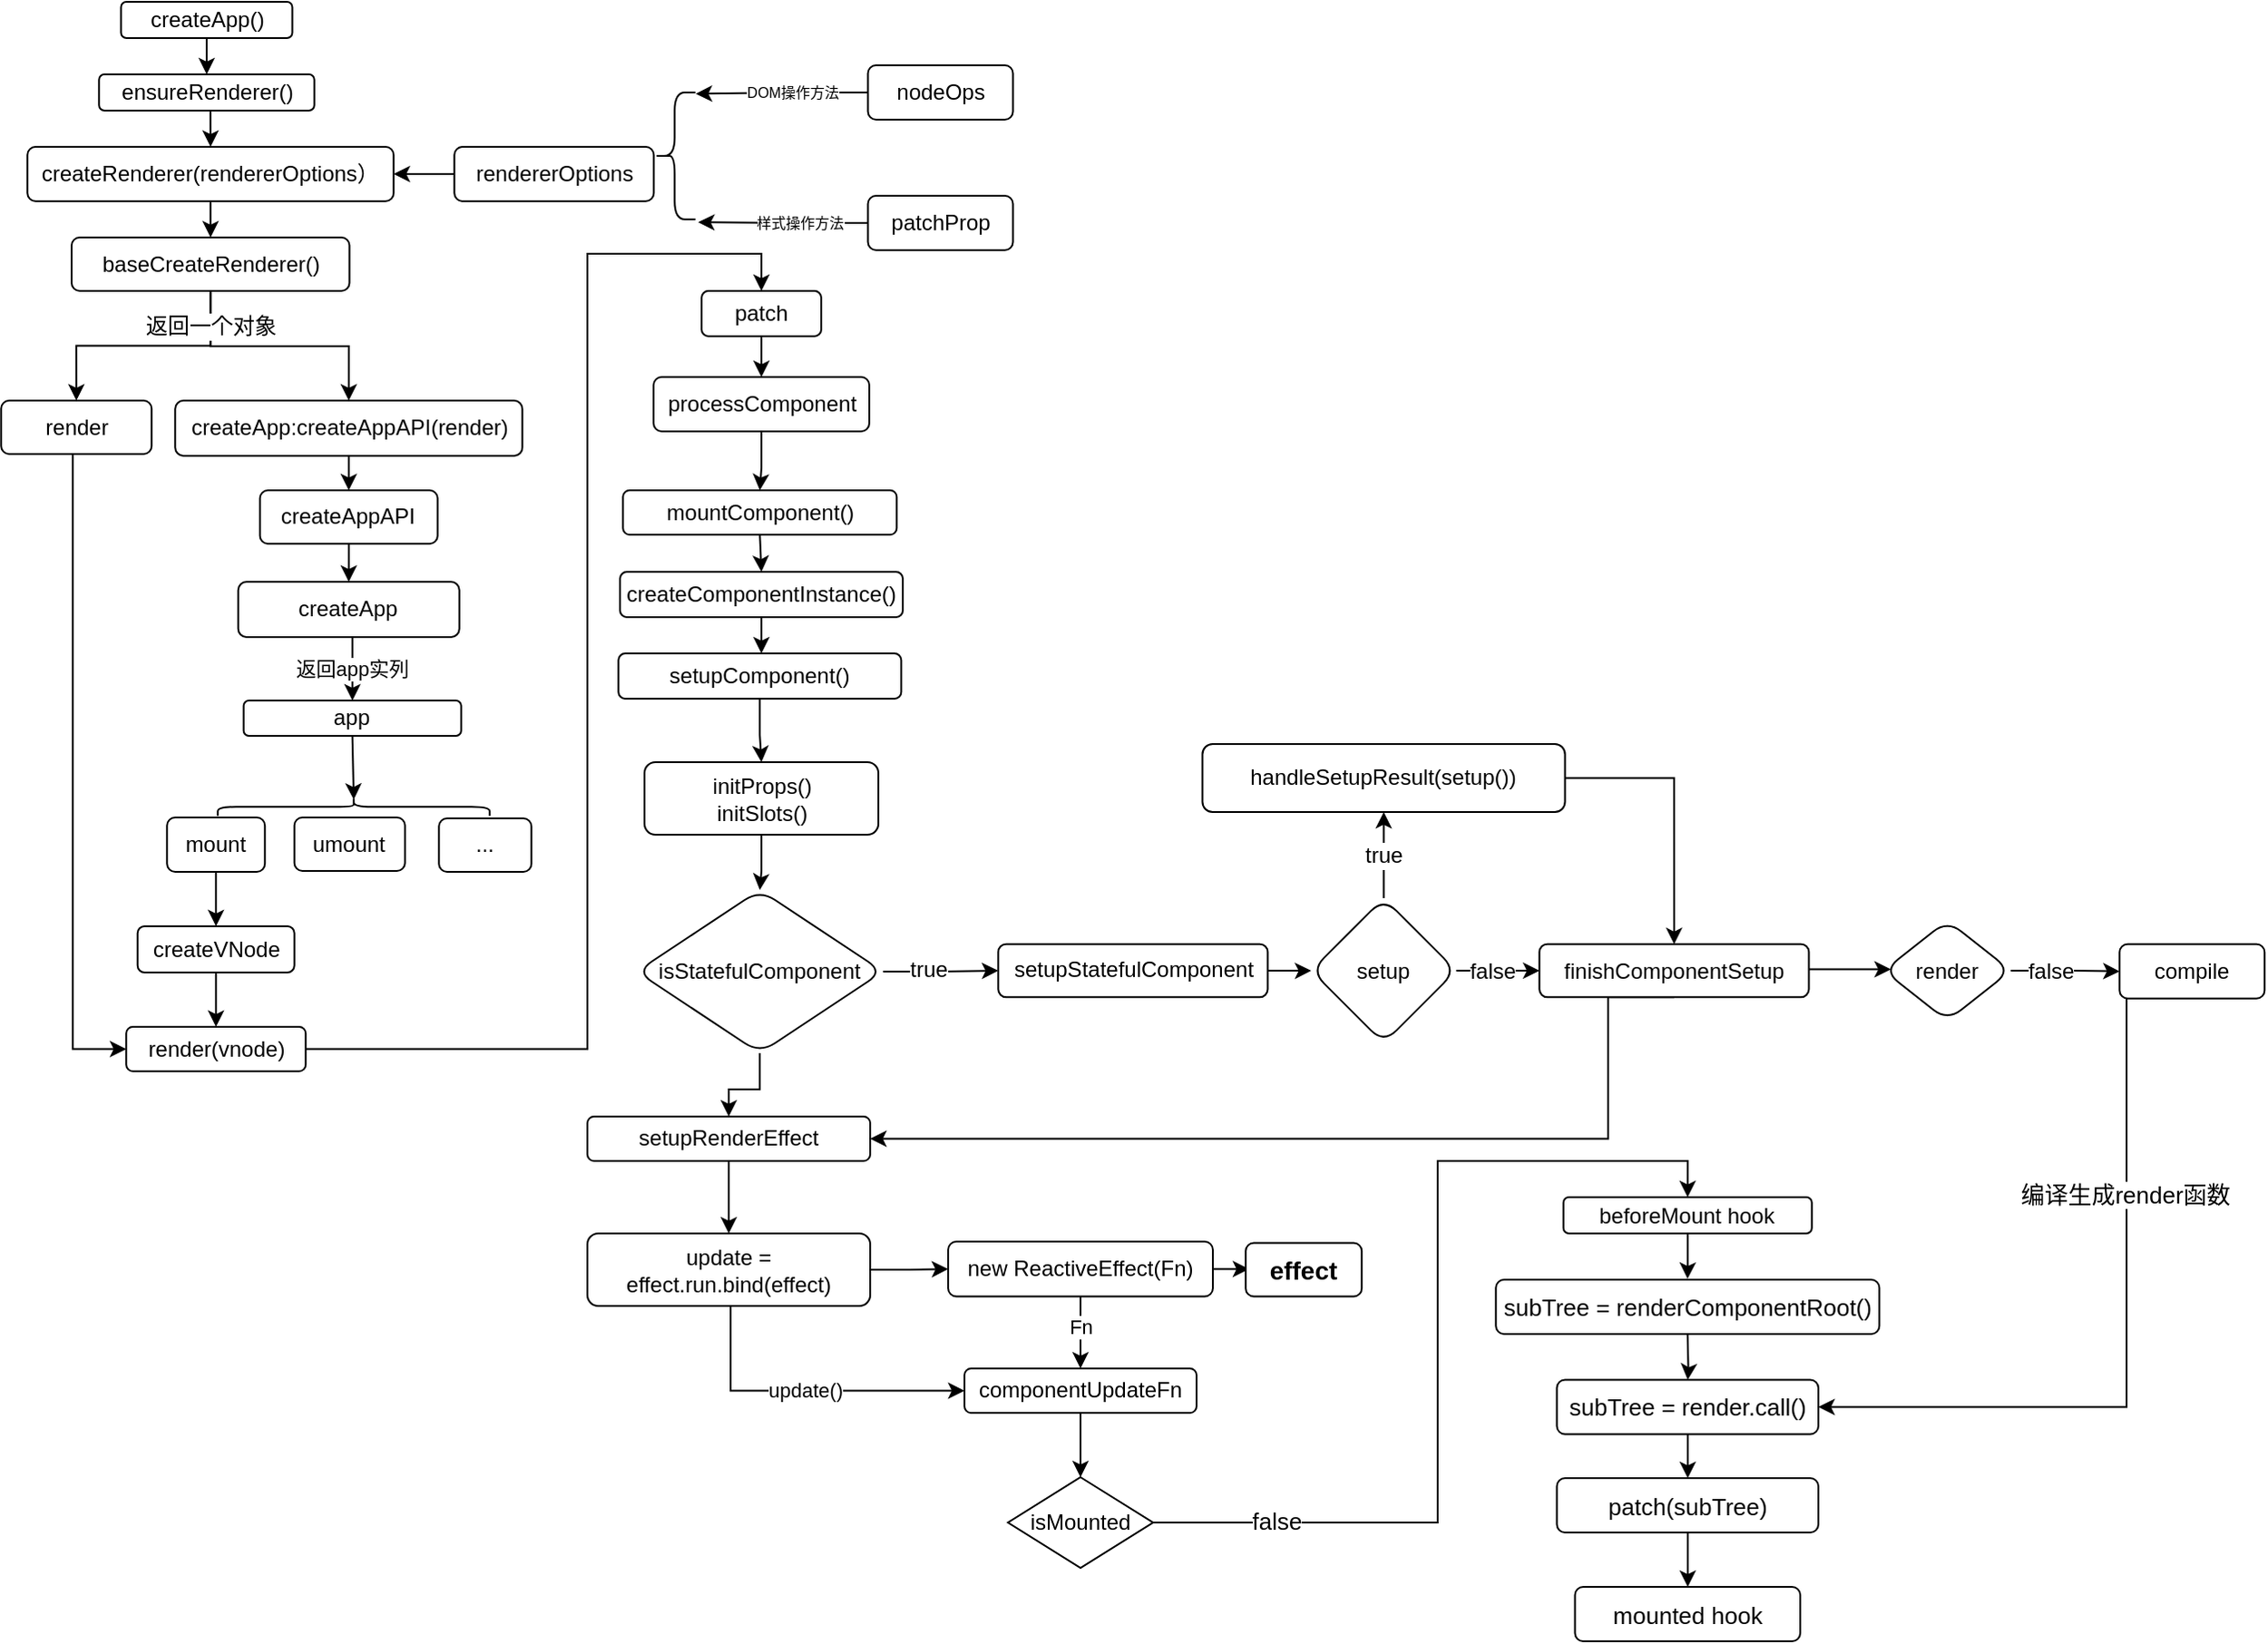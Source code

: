 <mxfile version="20.7.4" type="device" pages="6"><diagram id="ftk_C_JmBCOl0UyG8kWT" name="初始化"><mxGraphModel dx="978" dy="571" grid="1" gridSize="10" guides="1" tooltips="1" connect="1" arrows="1" fold="1" page="1" pageScale="1" pageWidth="827" pageHeight="1169" math="0" shadow="0"><root><mxCell id="0"/><mxCell id="1" parent="0"/><mxCell id="5" style="edgeStyle=orthogonalEdgeStyle;rounded=0;orthogonalLoop=1;jettySize=auto;html=1;exitX=0.5;exitY=1;exitDx=0;exitDy=0;entryX=0.5;entryY=0;entryDx=0;entryDy=0;" parent="1" source="3" target="4" edge="1"><mxGeometry relative="1" as="geometry"/></mxCell><mxCell id="3" value="&lt;span style=&quot;white-space: normal&quot;&gt;createApp()&lt;/span&gt;" style="rounded=1;whiteSpace=wrap;html=1;" parent="1" vertex="1"><mxGeometry x="102.75" width="94.5" height="20" as="geometry"/></mxCell><mxCell id="1IU5ooPhNynPvKbHU-Sp-88" style="edgeStyle=orthogonalEdgeStyle;rounded=0;orthogonalLoop=1;jettySize=auto;html=1;exitX=0.5;exitY=1;exitDx=0;exitDy=0;entryX=0.5;entryY=0;entryDx=0;entryDy=0;fontFamily=Helvetica;fontSize=12;fontColor=default;" parent="1" source="4" target="1IU5ooPhNynPvKbHU-Sp-84" edge="1"><mxGeometry relative="1" as="geometry"/></mxCell><mxCell id="4" value="ensureRenderer()" style="rounded=1;whiteSpace=wrap;html=1;" parent="1" vertex="1"><mxGeometry x="90.63" y="40" width="118.75" height="20" as="geometry"/></mxCell><mxCell id="23" style="edgeStyle=orthogonalEdgeStyle;rounded=0;orthogonalLoop=1;jettySize=auto;html=1;entryX=0.5;entryY=1;entryDx=0;entryDy=0;" parent="1" source="6" target="22" edge="1"><mxGeometry relative="1" as="geometry"/></mxCell><mxCell id="25" style="edgeStyle=orthogonalEdgeStyle;rounded=0;orthogonalLoop=1;jettySize=auto;html=1;exitX=0.5;exitY=1;exitDx=0;exitDy=0;entryX=0.5;entryY=1;entryDx=0;entryDy=0;" parent="1" source="6" target="24" edge="1"><mxGeometry relative="1" as="geometry"><Array as="points"><mxPoint x="152.63" y="190"/><mxPoint x="228.63" y="190"/></Array></mxGeometry></mxCell><mxCell id="26" value="返回一个对象" style="text;html=1;resizable=0;points=[];align=center;verticalAlign=middle;labelBackgroundColor=#ffffff;" parent="25" vertex="1" connectable="0"><mxGeometry x="-0.867" y="-1" relative="1" as="geometry"><mxPoint x="1" y="10" as="offset"/></mxGeometry></mxCell><mxCell id="6" value="baseCreateRenderer()" style="rounded=1;whiteSpace=wrap;html=1;" parent="1" vertex="1"><mxGeometry x="75.51" y="130" width="153.25" height="29.5" as="geometry"/></mxCell><mxCell id="58" style="edgeStyle=orthogonalEdgeStyle;rounded=0;orthogonalLoop=1;jettySize=auto;html=1;entryX=0;entryY=0.5;entryDx=0;entryDy=0;exitX=0.5;exitY=0;exitDx=0;exitDy=0;" parent="1" source="22" target="50" edge="1"><mxGeometry relative="1" as="geometry"><Array as="points"><mxPoint x="76.13" y="225"/><mxPoint x="76.13" y="578"/></Array></mxGeometry></mxCell><mxCell id="22" value="render" style="rounded=1;whiteSpace=wrap;html=1;direction=west;" parent="1" vertex="1"><mxGeometry x="36.63" y="220" width="83" height="29.5" as="geometry"/></mxCell><mxCell id="29" style="edgeStyle=orthogonalEdgeStyle;rounded=0;orthogonalLoop=1;jettySize=auto;html=1;exitX=0.5;exitY=0;exitDx=0;exitDy=0;entryX=0.5;entryY=0;entryDx=0;entryDy=0;" parent="1" source="24" target="28" edge="1"><mxGeometry relative="1" as="geometry"/></mxCell><mxCell id="24" value="createApp:createAppAPI(render)" style="rounded=1;whiteSpace=wrap;html=1;direction=west;" parent="1" vertex="1"><mxGeometry x="132.63" y="220" width="191.5" height="30.5" as="geometry"/></mxCell><mxCell id="33" style="edgeStyle=orthogonalEdgeStyle;rounded=0;orthogonalLoop=1;jettySize=auto;html=1;entryX=0.5;entryY=0;entryDx=0;entryDy=0;" parent="1" source="28" target="31" edge="1"><mxGeometry relative="1" as="geometry"/></mxCell><mxCell id="28" value="&lt;span style=&quot;white-space: normal&quot;&gt;createAppAPI&lt;/span&gt;" style="rounded=1;whiteSpace=wrap;html=1;" parent="1" vertex="1"><mxGeometry x="179.38" y="269.5" width="98" height="29.5" as="geometry"/></mxCell><mxCell id="35" value="返回app实列" style="edgeStyle=orthogonalEdgeStyle;rounded=0;orthogonalLoop=1;jettySize=auto;html=1;entryX=0.5;entryY=1;entryDx=0;entryDy=0;" parent="1" source="31" target="34" edge="1"><mxGeometry relative="1" as="geometry"><Array as="points"><mxPoint x="230.38" y="345.5"/><mxPoint x="230.38" y="345.5"/></Array></mxGeometry></mxCell><mxCell id="31" value="createApp" style="rounded=1;whiteSpace=wrap;html=1;" parent="1" vertex="1"><mxGeometry x="167.38" y="320" width="122" height="30.5" as="geometry"/></mxCell><mxCell id="1IU5ooPhNynPvKbHU-Sp-82" style="edgeStyle=orthogonalEdgeStyle;rounded=0;orthogonalLoop=1;jettySize=auto;html=1;exitX=0.5;exitY=0;exitDx=0;exitDy=0;entryX=0.1;entryY=0.5;entryDx=0;entryDy=0;entryPerimeter=0;fontFamily=Helvetica;fontSize=12;fontColor=default;" parent="1" source="34" target="1IU5ooPhNynPvKbHU-Sp-81" edge="1"><mxGeometry relative="1" as="geometry"/></mxCell><mxCell id="34" value="app" style="rounded=1;whiteSpace=wrap;html=1;direction=west;" parent="1" vertex="1"><mxGeometry x="170.38" y="385.5" width="120" height="19.5" as="geometry"/></mxCell><mxCell id="P-3aErUknsyGtkwNZyLZ-121" style="edgeStyle=orthogonalEdgeStyle;rounded=0;orthogonalLoop=1;jettySize=auto;html=1;exitX=0.5;exitY=1;exitDx=0;exitDy=0;entryX=0.5;entryY=0;entryDx=0;entryDy=0;fontFamily=Helvetica;fontSize=12;fontColor=default;" parent="1" source="36" target="51" edge="1"><mxGeometry relative="1" as="geometry"/></mxCell><mxCell id="36" value="mount" style="rounded=1;whiteSpace=wrap;html=1;" parent="1" vertex="1"><mxGeometry x="128.13" y="450" width="54" height="30" as="geometry"/></mxCell><mxCell id="38" value="umount" style="rounded=1;whiteSpace=wrap;html=1;" parent="1" vertex="1"><mxGeometry x="198.38" y="450" width="61" height="29.5" as="geometry"/></mxCell><mxCell id="47" value="..." style="rounded=1;whiteSpace=wrap;html=1;" parent="1" vertex="1"><mxGeometry x="278.13" y="450.5" width="51" height="29.5" as="geometry"/></mxCell><mxCell id="uqUVYWKEE6GuVSuLUXpV-79" style="edgeStyle=orthogonalEdgeStyle;rounded=0;orthogonalLoop=1;jettySize=auto;html=1;entryX=0.5;entryY=0;entryDx=0;entryDy=0;" edge="1" parent="1" source="50" target="61"><mxGeometry relative="1" as="geometry"><Array as="points"><mxPoint x="360" y="578"/><mxPoint x="360" y="139"/><mxPoint x="456" y="139"/></Array></mxGeometry></mxCell><mxCell id="50" value="render(vnode)" style="rounded=1;whiteSpace=wrap;html=1;" parent="1" vertex="1"><mxGeometry x="105.63" y="565.5" width="99" height="24.5" as="geometry"/></mxCell><mxCell id="7JnpldnPajgbHcFfG2gb-65" value="" style="edgeStyle=orthogonalEdgeStyle;rounded=0;orthogonalLoop=1;jettySize=auto;html=1;" parent="1" source="61" target="7JnpldnPajgbHcFfG2gb-64" edge="1"><mxGeometry relative="1" as="geometry"/></mxCell><mxCell id="61" value="patch" style="rounded=1;whiteSpace=wrap;html=1;" parent="1" vertex="1"><mxGeometry x="423" y="159.5" width="66" height="25" as="geometry"/></mxCell><mxCell id="1IU5ooPhNynPvKbHU-Sp-90" value="" style="edgeStyle=orthogonalEdgeStyle;rounded=0;orthogonalLoop=1;jettySize=auto;html=1;fontFamily=Helvetica;fontSize=12;fontColor=default;entryX=0.5;entryY=0;entryDx=0;entryDy=0;" parent="1" source="7JnpldnPajgbHcFfG2gb-64" target="7JnpldnPajgbHcFfG2gb-69" edge="1"><mxGeometry relative="1" as="geometry"><mxPoint x="456" y="257" as="targetPoint"/></mxGeometry></mxCell><mxCell id="7JnpldnPajgbHcFfG2gb-64" value="processComponent" style="rounded=1;whiteSpace=wrap;html=1;" parent="1" vertex="1"><mxGeometry x="396.5" y="207" width="119" height="30" as="geometry"/></mxCell><mxCell id="71" value="" style="edgeStyle=orthogonalEdgeStyle;rounded=0;orthogonalLoop=1;jettySize=auto;html=1;exitX=0.5;exitY=1;exitDx=0;exitDy=0;" parent="1" source="P-3aErUknsyGtkwNZyLZ-119" target="70" edge="1"><mxGeometry relative="1" as="geometry"/></mxCell><mxCell id="P-3aErUknsyGtkwNZyLZ-120" style="edgeStyle=orthogonalEdgeStyle;rounded=0;orthogonalLoop=1;jettySize=auto;html=1;exitX=0.5;exitY=1;exitDx=0;exitDy=0;entryX=0.5;entryY=0;entryDx=0;entryDy=0;fontFamily=Helvetica;fontSize=12;fontColor=default;" parent="1" source="7JnpldnPajgbHcFfG2gb-69" target="P-3aErUknsyGtkwNZyLZ-119" edge="1"><mxGeometry relative="1" as="geometry"/></mxCell><mxCell id="7JnpldnPajgbHcFfG2gb-69" value="mountComponent()" style="rounded=1;whiteSpace=wrap;html=1;" parent="1" vertex="1"><mxGeometry x="379.63" y="269.5" width="151" height="24.5" as="geometry"/></mxCell><mxCell id="P-3aErUknsyGtkwNZyLZ-87" value="" style="edgeStyle=orthogonalEdgeStyle;rounded=0;orthogonalLoop=1;jettySize=auto;html=1;fontFamily=Helvetica;fontSize=12;fontColor=default;" parent="1" source="70" target="P-3aErUknsyGtkwNZyLZ-86" edge="1"><mxGeometry relative="1" as="geometry"/></mxCell><mxCell id="70" value="setupComponent()" style="rounded=1;whiteSpace=wrap;html=1;" parent="1" vertex="1"><mxGeometry x="377.13" y="359.5" width="156" height="25" as="geometry"/></mxCell><mxCell id="66" value="" style="edgeStyle=orthogonalEdgeStyle;rounded=0;orthogonalLoop=1;jettySize=auto;html=1;entryX=0.5;entryY=0;entryDx=0;entryDy=0;" parent="1" source="7JnpldnPajgbHcFfG2gb-66" target="73" edge="1"><mxGeometry relative="1" as="geometry"><mxPoint x="438" y="679.5" as="targetPoint"/></mxGeometry></mxCell><mxCell id="7JnpldnPajgbHcFfG2gb-66" value="setupRenderEffect" style="rounded=1;whiteSpace=wrap;html=1;" parent="1" vertex="1"><mxGeometry x="360" y="615" width="156" height="24.5" as="geometry"/></mxCell><mxCell id="77" value="update()" style="edgeStyle=orthogonalEdgeStyle;rounded=0;orthogonalLoop=1;jettySize=auto;html=1;entryX=0;entryY=0.5;entryDx=0;entryDy=0;" parent="1" source="73" target="4Cl-f1UtTzVU6t0phE9n-95" edge="1"><mxGeometry relative="1" as="geometry"><mxPoint x="438" y="789.5" as="targetPoint"/><Array as="points"><mxPoint x="439" y="766"/></Array></mxGeometry></mxCell><mxCell id="79" value="" style="edgeStyle=orthogonalEdgeStyle;rounded=0;orthogonalLoop=1;jettySize=auto;html=1;" parent="1" source="73" target="78" edge="1"><mxGeometry relative="1" as="geometry"/></mxCell><mxCell id="73" value="update = effect.run.bind(effect)" style="rounded=1;whiteSpace=wrap;html=1;" parent="1" vertex="1"><mxGeometry x="360" y="679.5" width="156" height="40" as="geometry"/></mxCell><mxCell id="4Cl-f1UtTzVU6t0phE9n-96" value="" style="edgeStyle=orthogonalEdgeStyle;rounded=0;orthogonalLoop=1;jettySize=auto;html=1;" parent="1" source="78" target="4Cl-f1UtTzVU6t0phE9n-95" edge="1"><mxGeometry relative="1" as="geometry"/></mxCell><mxCell id="4Cl-f1UtTzVU6t0phE9n-97" value="Fn" style="edgeLabel;html=1;align=center;verticalAlign=middle;resizable=0;points=[];" parent="4Cl-f1UtTzVU6t0phE9n-96" vertex="1" connectable="0"><mxGeometry x="-0.205" relative="1" as="geometry"><mxPoint as="offset"/></mxGeometry></mxCell><mxCell id="AOZQTuXhRHXGj9OXMbxE-82" value="" style="edgeStyle=orthogonalEdgeStyle;rounded=0;orthogonalLoop=1;jettySize=auto;html=1;" parent="1" source="78" target="AOZQTuXhRHXGj9OXMbxE-81" edge="1"><mxGeometry relative="1" as="geometry"/></mxCell><mxCell id="78" value="new ReactiveEffect(Fn)" style="rounded=1;whiteSpace=wrap;html=1;" parent="1" vertex="1"><mxGeometry x="559" y="684" width="146" height="30.25" as="geometry"/></mxCell><mxCell id="57" style="edgeStyle=orthogonalEdgeStyle;rounded=0;orthogonalLoop=1;jettySize=auto;html=1;entryX=0.5;entryY=0;entryDx=0;entryDy=0;" parent="1" source="51" target="50" edge="1"><mxGeometry relative="1" as="geometry"/></mxCell><mxCell id="51" value="createVNode" style="rounded=1;whiteSpace=wrap;html=1;" parent="1" vertex="1"><mxGeometry x="111.88" y="510" width="86.5" height="25.5" as="geometry"/></mxCell><mxCell id="Q4oEw1KN7LSWouE3XBD7-82" value="" style="edgeStyle=orthogonalEdgeStyle;rounded=0;orthogonalLoop=1;jettySize=auto;html=1;fontFamily=Helvetica;entryX=0.5;entryY=0;entryDx=0;entryDy=0;" parent="1" source="4Cl-f1UtTzVU6t0phE9n-95" target="Q4oEw1KN7LSWouE3XBD7-85" edge="1"><mxGeometry relative="1" as="geometry"><mxPoint x="624.783" y="834" as="targetPoint"/></mxGeometry></mxCell><mxCell id="4Cl-f1UtTzVU6t0phE9n-95" value="componentUpdateFn" style="whiteSpace=wrap;html=1;rounded=1;" parent="1" vertex="1"><mxGeometry x="568" y="754" width="128" height="24.5" as="geometry"/></mxCell><mxCell id="AOZQTuXhRHXGj9OXMbxE-81" value="&lt;b&gt;&lt;font style=&quot;font-size: 14px&quot;&gt;effect&lt;/font&gt;&lt;/b&gt;" style="rounded=1;whiteSpace=wrap;html=1;" parent="1" vertex="1"><mxGeometry x="723.12" y="684.75" width="64" height="29.5" as="geometry"/></mxCell><mxCell id="P-3aErUknsyGtkwNZyLZ-89" style="edgeStyle=orthogonalEdgeStyle;rounded=0;orthogonalLoop=1;jettySize=auto;html=1;entryX=0.5;entryY=0;entryDx=0;entryDy=0;fontFamily=Helvetica;fontSize=12;fontColor=default;" parent="1" source="P-3aErUknsyGtkwNZyLZ-86" target="P-3aErUknsyGtkwNZyLZ-88" edge="1"><mxGeometry relative="1" as="geometry"/></mxCell><mxCell id="P-3aErUknsyGtkwNZyLZ-86" value="initProps()&lt;br&gt;initSlots()" style="rounded=1;whiteSpace=wrap;html=1;" parent="1" vertex="1"><mxGeometry x="391.5" y="419.5" width="129" height="40" as="geometry"/></mxCell><mxCell id="P-3aErUknsyGtkwNZyLZ-90" style="edgeStyle=orthogonalEdgeStyle;rounded=0;orthogonalLoop=1;jettySize=auto;html=1;entryX=0.5;entryY=0;entryDx=0;entryDy=0;fontFamily=Helvetica;fontSize=12;fontColor=default;" parent="1" source="P-3aErUknsyGtkwNZyLZ-88" target="7JnpldnPajgbHcFfG2gb-66" edge="1"><mxGeometry relative="1" as="geometry"/></mxCell><mxCell id="P-3aErUknsyGtkwNZyLZ-93" value="" style="edgeStyle=orthogonalEdgeStyle;rounded=0;orthogonalLoop=1;jettySize=auto;html=1;fontFamily=Helvetica;fontSize=12;fontColor=default;" parent="1" source="P-3aErUknsyGtkwNZyLZ-88" target="P-3aErUknsyGtkwNZyLZ-92" edge="1"><mxGeometry relative="1" as="geometry"/></mxCell><mxCell id="P-3aErUknsyGtkwNZyLZ-94" value="true" style="edgeLabel;html=1;align=center;verticalAlign=middle;resizable=0;points=[];fontSize=12;fontFamily=Helvetica;fontColor=default;" parent="P-3aErUknsyGtkwNZyLZ-93" vertex="1" connectable="0"><mxGeometry x="-0.229" y="1" relative="1" as="geometry"><mxPoint as="offset"/></mxGeometry></mxCell><mxCell id="P-3aErUknsyGtkwNZyLZ-88" value="isStatefulComponent" style="rhombus;whiteSpace=wrap;html=1;rounded=1;" parent="1" vertex="1"><mxGeometry x="387.13" y="490" width="136" height="90" as="geometry"/></mxCell><mxCell id="P-3aErUknsyGtkwNZyLZ-98" value="" style="edgeStyle=orthogonalEdgeStyle;rounded=0;orthogonalLoop=1;jettySize=auto;html=1;fontFamily=Helvetica;fontSize=12;fontColor=default;" parent="1" source="P-3aErUknsyGtkwNZyLZ-92" target="P-3aErUknsyGtkwNZyLZ-97" edge="1"><mxGeometry relative="1" as="geometry"/></mxCell><mxCell id="P-3aErUknsyGtkwNZyLZ-92" value="setupStatefulComponent" style="whiteSpace=wrap;html=1;rounded=1;" parent="1" vertex="1"><mxGeometry x="586.63" y="519.87" width="148.62" height="29.25" as="geometry"/></mxCell><mxCell id="P-3aErUknsyGtkwNZyLZ-101" value="" style="edgeStyle=orthogonalEdgeStyle;rounded=0;orthogonalLoop=1;jettySize=auto;html=1;fontFamily=Helvetica;fontSize=12;fontColor=default;entryX=0;entryY=0.5;entryDx=0;entryDy=0;" parent="1" source="P-3aErUknsyGtkwNZyLZ-97" target="P-3aErUknsyGtkwNZyLZ-102" edge="1"><mxGeometry relative="1" as="geometry"><mxPoint x="899.25" y="534.5" as="targetPoint"/></mxGeometry></mxCell><mxCell id="P-3aErUknsyGtkwNZyLZ-103" value="false" style="edgeLabel;html=1;align=center;verticalAlign=middle;resizable=0;points=[];fontSize=12;fontFamily=Helvetica;fontColor=default;" parent="P-3aErUknsyGtkwNZyLZ-101" vertex="1" connectable="0"><mxGeometry x="-0.25" y="-2" relative="1" as="geometry"><mxPoint x="3" y="-2" as="offset"/></mxGeometry></mxCell><mxCell id="P-3aErUknsyGtkwNZyLZ-106" value="true" style="edgeStyle=orthogonalEdgeStyle;rounded=0;orthogonalLoop=1;jettySize=auto;html=1;entryX=0.5;entryY=1;entryDx=0;entryDy=0;fontFamily=Helvetica;fontSize=12;fontColor=default;" parent="1" source="P-3aErUknsyGtkwNZyLZ-97" target="P-3aErUknsyGtkwNZyLZ-105" edge="1"><mxGeometry relative="1" as="geometry"/></mxCell><mxCell id="P-3aErUknsyGtkwNZyLZ-97" value="setup" style="rhombus;whiteSpace=wrap;html=1;rounded=1;" parent="1" vertex="1"><mxGeometry x="759.25" y="494.5" width="80" height="80" as="geometry"/></mxCell><mxCell id="P-3aErUknsyGtkwNZyLZ-108" style="edgeStyle=orthogonalEdgeStyle;rounded=0;orthogonalLoop=1;jettySize=auto;html=1;entryX=1;entryY=0.5;entryDx=0;entryDy=0;fontFamily=Helvetica;fontSize=12;fontColor=default;exitX=0.5;exitY=1;exitDx=0;exitDy=0;" parent="1" source="P-3aErUknsyGtkwNZyLZ-102" target="7JnpldnPajgbHcFfG2gb-66" edge="1"><mxGeometry relative="1" as="geometry"><Array as="points"><mxPoint x="923" y="627.5"/></Array></mxGeometry></mxCell><mxCell id="P-3aErUknsyGtkwNZyLZ-110" value="" style="edgeStyle=orthogonalEdgeStyle;rounded=0;orthogonalLoop=1;jettySize=auto;html=1;fontFamily=Helvetica;fontSize=12;fontColor=default;entryX=0.055;entryY=0.487;entryDx=0;entryDy=0;entryPerimeter=0;" parent="1" source="P-3aErUknsyGtkwNZyLZ-102" target="P-3aErUknsyGtkwNZyLZ-114" edge="1"><mxGeometry relative="1" as="geometry"><mxPoint x="1085.25" y="498.524" as="targetPoint"/><Array as="points"><mxPoint x="1065.13" y="535"/></Array></mxGeometry></mxCell><mxCell id="P-3aErUknsyGtkwNZyLZ-102" value="finishComponentSetup" style="whiteSpace=wrap;html=1;rounded=1;" parent="1" vertex="1"><mxGeometry x="885.13" y="519.88" width="148.62" height="29.25" as="geometry"/></mxCell><mxCell id="P-3aErUknsyGtkwNZyLZ-107" style="edgeStyle=orthogonalEdgeStyle;rounded=0;orthogonalLoop=1;jettySize=auto;html=1;exitX=1;exitY=0.5;exitDx=0;exitDy=0;entryX=0.5;entryY=0;entryDx=0;entryDy=0;fontFamily=Helvetica;fontSize=12;fontColor=default;" parent="1" source="P-3aErUknsyGtkwNZyLZ-105" target="P-3aErUknsyGtkwNZyLZ-102" edge="1"><mxGeometry relative="1" as="geometry"/></mxCell><mxCell id="P-3aErUknsyGtkwNZyLZ-105" value="handleSetupResult(setup())" style="whiteSpace=wrap;html=1;rounded=1;" parent="1" vertex="1"><mxGeometry x="699.25" y="409.5" width="200" height="37.5" as="geometry"/></mxCell><mxCell id="P-3aErUknsyGtkwNZyLZ-117" style="edgeStyle=orthogonalEdgeStyle;rounded=0;orthogonalLoop=1;jettySize=auto;html=1;exitX=1;exitY=0.5;exitDx=0;exitDy=0;entryX=0;entryY=0.5;entryDx=0;entryDy=0;fontFamily=Helvetica;fontSize=12;fontColor=default;" parent="1" source="P-3aErUknsyGtkwNZyLZ-114" target="P-3aErUknsyGtkwNZyLZ-116" edge="1"><mxGeometry relative="1" as="geometry"/></mxCell><mxCell id="P-3aErUknsyGtkwNZyLZ-118" value="false" style="edgeLabel;html=1;align=center;verticalAlign=middle;resizable=0;points=[];fontSize=12;fontFamily=Helvetica;fontColor=default;" parent="P-3aErUknsyGtkwNZyLZ-117" vertex="1" connectable="0"><mxGeometry x="-0.296" y="-2" relative="1" as="geometry"><mxPoint y="-2" as="offset"/></mxGeometry></mxCell><mxCell id="P-3aErUknsyGtkwNZyLZ-114" value="render" style="rhombus;whiteSpace=wrap;html=1;rounded=1;" parent="1" vertex="1"><mxGeometry x="1075.13" y="506.75" width="70" height="55.5" as="geometry"/></mxCell><mxCell id="Q4oEw1KN7LSWouE3XBD7-99" style="edgeStyle=orthogonalEdgeStyle;rounded=0;orthogonalLoop=1;jettySize=auto;html=1;entryX=1;entryY=0.5;entryDx=0;entryDy=0;fontFamily=Helvetica;fontSize=13;fontColor=#000000;" parent="1" source="P-3aErUknsyGtkwNZyLZ-116" target="Q4oEw1KN7LSWouE3XBD7-92" edge="1"><mxGeometry relative="1" as="geometry"><Array as="points"><mxPoint x="1209" y="775.5"/></Array></mxGeometry></mxCell><mxCell id="Q4oEw1KN7LSWouE3XBD7-100" value="编译生成render函数" style="edgeLabel;html=1;align=center;verticalAlign=middle;resizable=0;points=[];fontSize=13;fontFamily=Helvetica;fontColor=#000000;" parent="Q4oEw1KN7LSWouE3XBD7-99" vertex="1" connectable="0"><mxGeometry x="-0.455" y="-1" relative="1" as="geometry"><mxPoint as="offset"/></mxGeometry></mxCell><mxCell id="P-3aErUknsyGtkwNZyLZ-116" value="&lt;span style=&quot;text-align: left&quot;&gt;compile&lt;/span&gt;" style="rounded=1;whiteSpace=wrap;html=1;fontFamily=Helvetica;fontSize=12;fontColor=default;strokeColor=default;fillColor=default;" parent="1" vertex="1"><mxGeometry x="1205.13" y="519.88" width="80" height="30" as="geometry"/></mxCell><mxCell id="P-3aErUknsyGtkwNZyLZ-119" value="createComponentInstance()" style="rounded=1;whiteSpace=wrap;html=1;" parent="1" vertex="1"><mxGeometry x="378" y="314.5" width="156" height="25" as="geometry"/></mxCell><mxCell id="1IU5ooPhNynPvKbHU-Sp-81" value="" style="shape=curlyBracket;whiteSpace=wrap;html=1;rounded=1;rotation=90;" parent="1" vertex="1"><mxGeometry x="226.13" y="369.15" width="10" height="150" as="geometry"/></mxCell><mxCell id="1IU5ooPhNynPvKbHU-Sp-87" style="edgeStyle=orthogonalEdgeStyle;rounded=0;orthogonalLoop=1;jettySize=auto;html=1;exitX=0.5;exitY=1;exitDx=0;exitDy=0;entryX=0.5;entryY=0;entryDx=0;entryDy=0;fontFamily=Helvetica;fontSize=12;fontColor=default;" parent="1" source="1IU5ooPhNynPvKbHU-Sp-84" target="6" edge="1"><mxGeometry relative="1" as="geometry"/></mxCell><mxCell id="1IU5ooPhNynPvKbHU-Sp-84" value="createRenderer(rendererOptions）" style="rounded=1;whiteSpace=wrap;html=1;fontFamily=Helvetica;fontSize=12;fontColor=default;strokeColor=default;fillColor=default;" parent="1" vertex="1"><mxGeometry x="51.13" y="80" width="202" height="30" as="geometry"/></mxCell><mxCell id="KqPDW-_1EalfVnU8SNrw-84" style="edgeStyle=orthogonalEdgeStyle;rounded=0;orthogonalLoop=1;jettySize=auto;html=1;entryX=1;entryY=0.5;entryDx=0;entryDy=0;" parent="1" source="KqPDW-_1EalfVnU8SNrw-83" target="1IU5ooPhNynPvKbHU-Sp-84" edge="1"><mxGeometry relative="1" as="geometry"/></mxCell><mxCell id="KqPDW-_1EalfVnU8SNrw-83" value="&lt;span&gt;rendererOptions&lt;/span&gt;" style="rounded=1;whiteSpace=wrap;html=1;" parent="1" vertex="1"><mxGeometry x="286.63" y="80" width="110" height="30" as="geometry"/></mxCell><mxCell id="KqPDW-_1EalfVnU8SNrw-88" style="edgeStyle=orthogonalEdgeStyle;rounded=0;orthogonalLoop=1;jettySize=auto;html=1;entryX=1.007;entryY=0.011;entryDx=0;entryDy=0;entryPerimeter=0;exitX=0;exitY=0.5;exitDx=0;exitDy=0;" parent="1" source="KqPDW-_1EalfVnU8SNrw-85" target="KqPDW-_1EalfVnU8SNrw-87" edge="1"><mxGeometry relative="1" as="geometry"><Array as="points"><mxPoint x="476.63" y="50"/><mxPoint x="476.63" y="51"/></Array></mxGeometry></mxCell><mxCell id="KqPDW-_1EalfVnU8SNrw-89" value="DOM操作方法" style="edgeLabel;html=1;align=center;verticalAlign=middle;resizable=0;points=[];fontSize=8;" parent="KqPDW-_1EalfVnU8SNrw-88" vertex="1" connectable="0"><mxGeometry x="-0.448" relative="1" as="geometry"><mxPoint x="-16" as="offset"/></mxGeometry></mxCell><mxCell id="KqPDW-_1EalfVnU8SNrw-85" value="nodeOps" style="rounded=1;whiteSpace=wrap;html=1;" parent="1" vertex="1"><mxGeometry x="514.75" y="35" width="80" height="30" as="geometry"/></mxCell><mxCell id="KqPDW-_1EalfVnU8SNrw-90" style="edgeStyle=orthogonalEdgeStyle;rounded=0;orthogonalLoop=1;jettySize=auto;html=1;entryX=1.064;entryY=1.023;entryDx=0;entryDy=0;entryPerimeter=0;fontSize=8;" parent="1" source="KqPDW-_1EalfVnU8SNrw-86" target="KqPDW-_1EalfVnU8SNrw-87" edge="1"><mxGeometry relative="1" as="geometry"/></mxCell><mxCell id="KqPDW-_1EalfVnU8SNrw-86" value="patchProp" style="rounded=1;whiteSpace=wrap;html=1;" parent="1" vertex="1"><mxGeometry x="514.75" y="107" width="80" height="30" as="geometry"/></mxCell><mxCell id="KqPDW-_1EalfVnU8SNrw-87" value="" style="shape=curlyBracket;whiteSpace=wrap;html=1;rounded=1;rotation=0;" parent="1" vertex="1"><mxGeometry x="396.63" y="50" width="23" height="70" as="geometry"/></mxCell><mxCell id="KqPDW-_1EalfVnU8SNrw-91" value="样式操作方法" style="edgeLabel;html=1;align=center;verticalAlign=middle;resizable=0;points=[];fontSize=8;" parent="1" vertex="1" connectable="0"><mxGeometry x="476.633" y="122" as="geometry"/></mxCell><mxCell id="Q4oEw1KN7LSWouE3XBD7-98" style="edgeStyle=orthogonalEdgeStyle;rounded=0;orthogonalLoop=1;jettySize=auto;html=1;entryX=0.5;entryY=0;entryDx=0;entryDy=0;fontFamily=Helvetica;fontSize=13;fontColor=#000000;" parent="1" source="Q4oEw1KN7LSWouE3XBD7-85" target="Q4oEw1KN7LSWouE3XBD7-89" edge="1"><mxGeometry relative="1" as="geometry"><Array as="points"><mxPoint x="829" y="839.5"/><mxPoint x="829" y="639.5"/><mxPoint x="967" y="639.5"/></Array></mxGeometry></mxCell><mxCell id="f7FKcT1V3najkM8Oi9Bd-81" value="false" style="edgeLabel;html=1;align=center;verticalAlign=middle;resizable=0;points=[];fontSize=13;fontFamily=Helvetica;fontColor=#000000;" parent="Q4oEw1KN7LSWouE3XBD7-98" vertex="1" connectable="0"><mxGeometry x="-0.738" y="1" relative="1" as="geometry"><mxPoint as="offset"/></mxGeometry></mxCell><mxCell id="Q4oEw1KN7LSWouE3XBD7-85" value="isMounted" style="rhombus;whiteSpace=wrap;html=1;fontFamily=Helvetica;" parent="1" vertex="1"><mxGeometry x="592" y="814" width="80" height="50" as="geometry"/></mxCell><mxCell id="Q4oEw1KN7LSWouE3XBD7-91" value="" style="edgeStyle=orthogonalEdgeStyle;rounded=0;orthogonalLoop=1;jettySize=auto;html=1;fontFamily=Helvetica;" parent="1" source="Q4oEw1KN7LSWouE3XBD7-89" edge="1"><mxGeometry relative="1" as="geometry"><mxPoint x="966.843" y="704.5" as="targetPoint"/></mxGeometry></mxCell><mxCell id="Q4oEw1KN7LSWouE3XBD7-89" value="beforeMount hook" style="rounded=1;whiteSpace=wrap;html=1;fontFamily=Helvetica;" parent="1" vertex="1"><mxGeometry x="898.38" y="659.5" width="137" height="20" as="geometry"/></mxCell><mxCell id="Q4oEw1KN7LSWouE3XBD7-93" value="" style="edgeStyle=orthogonalEdgeStyle;rounded=0;orthogonalLoop=1;jettySize=auto;html=1;fontFamily=Helvetica;fontSize=13;fontColor=#000000;" parent="1" target="Q4oEw1KN7LSWouE3XBD7-92" edge="1"><mxGeometry relative="1" as="geometry"><mxPoint x="966.843" y="734.5" as="sourcePoint"/></mxGeometry></mxCell><mxCell id="Q4oEw1KN7LSWouE3XBD7-90" value="&lt;font style=&quot;font-size: 13px;&quot;&gt;subTree = renderComponentRoot()&lt;/font&gt;" style="whiteSpace=wrap;html=1;rounded=1;" parent="1" vertex="1"><mxGeometry x="861.13" y="705" width="211.5" height="30" as="geometry"/></mxCell><mxCell id="Q4oEw1KN7LSWouE3XBD7-95" value="" style="edgeStyle=orthogonalEdgeStyle;rounded=0;orthogonalLoop=1;jettySize=auto;html=1;fontFamily=Helvetica;fontSize=13;fontColor=#000000;" parent="1" source="Q4oEw1KN7LSWouE3XBD7-92" target="Q4oEw1KN7LSWouE3XBD7-94" edge="1"><mxGeometry relative="1" as="geometry"/></mxCell><mxCell id="Q4oEw1KN7LSWouE3XBD7-92" value="&lt;span style=&quot;font-size: 13px;&quot;&gt;subTree = render.call()&lt;/span&gt;" style="whiteSpace=wrap;html=1;rounded=1;" parent="1" vertex="1"><mxGeometry x="894.75" y="760.25" width="144.25" height="30" as="geometry"/></mxCell><mxCell id="Q4oEw1KN7LSWouE3XBD7-97" value="" style="edgeStyle=orthogonalEdgeStyle;rounded=0;orthogonalLoop=1;jettySize=auto;html=1;fontFamily=Helvetica;fontSize=13;fontColor=#000000;" parent="1" source="Q4oEw1KN7LSWouE3XBD7-94" target="Q4oEw1KN7LSWouE3XBD7-96" edge="1"><mxGeometry relative="1" as="geometry"/></mxCell><mxCell id="Q4oEw1KN7LSWouE3XBD7-94" value="&lt;span style=&quot;font-size: 13px;&quot;&gt;patch(subTree)&lt;/span&gt;" style="whiteSpace=wrap;html=1;rounded=1;" parent="1" vertex="1"><mxGeometry x="894.75" y="814.5" width="144.25" height="30" as="geometry"/></mxCell><mxCell id="Q4oEw1KN7LSWouE3XBD7-96" value="&lt;span style=&quot;font-size: 13px;&quot;&gt;mounted hook&lt;/span&gt;" style="whiteSpace=wrap;html=1;rounded=1;" parent="1" vertex="1"><mxGeometry x="904.75" y="874.5" width="124.25" height="30" as="geometry"/></mxCell></root></mxGraphModel></diagram><diagram id="7ajL5lNvkGC1fovcYRYM" name="patch"><mxGraphModel dx="1418" dy="828" grid="1" gridSize="10" guides="1" tooltips="1" connect="1" arrows="1" fold="1" page="1" pageScale="1" pageWidth="827" pageHeight="1169" math="0" shadow="0"><root><mxCell id="0"/><mxCell id="1" parent="0"/><mxCell id="ZBMCohHc9C3Oo7FNMfDZ-4" value="" style="edgeStyle=orthogonalEdgeStyle;rounded=0;orthogonalLoop=1;jettySize=auto;html=1;fontFamily=Helvetica;fontColor=#000000;" parent="1" source="OeKr6nsArFBEhmgboH77-1" target="ZBMCohHc9C3Oo7FNMfDZ-3" edge="1"><mxGeometry relative="1" as="geometry"/></mxCell><mxCell id="OeKr6nsArFBEhmgboH77-1" value="patch" style="rounded=1;whiteSpace=wrap;html=1;direction=west;" parent="1" vertex="1"><mxGeometry x="60" y="295" width="70" height="40" as="geometry"/></mxCell><mxCell id="ZBMCohHc9C3Oo7FNMfDZ-1" value="&lt;div style=&quot;color: rgb(171, 178, 191); background-color: rgb(40, 44, 52); font-family: &amp;quot;Fira Code&amp;quot;, Consolas, &amp;quot;Courier New&amp;quot;, monospace, Consolas, &amp;quot;Courier New&amp;quot;, monospace; font-weight: normal; font-size: 16px; line-height: 22px;&quot;&gt;&lt;br&gt;&lt;/div&gt;" style="text;whiteSpace=wrap;html=1;" parent="1" vertex="1"><mxGeometry x="270" y="190" width="100" height="50" as="geometry"/></mxCell><mxCell id="ZBMCohHc9C3Oo7FNMfDZ-2" value="&lt;span style=&quot;font-size: 16px; text-align: left;&quot;&gt;process&lt;/span&gt;" style="rounded=1;whiteSpace=wrap;html=1;" parent="1" vertex="1"><mxGeometry x="294" y="185" width="106" height="35" as="geometry"/></mxCell><mxCell id="ZBMCohHc9C3Oo7FNMfDZ-6" value="" style="edgeStyle=orthogonalEdgeStyle;rounded=0;orthogonalLoop=1;jettySize=auto;html=1;fontFamily=Helvetica;fontColor=#000000;" parent="1" source="ZBMCohHc9C3Oo7FNMfDZ-3" target="ZBMCohHc9C3Oo7FNMfDZ-5" edge="1"><mxGeometry relative="1" as="geometry"/></mxCell><mxCell id="ZBMCohHc9C3Oo7FNMfDZ-3" value="&lt;span style=&quot;font-size: 16px; text-align: left;&quot;&gt;process&lt;/span&gt;" style="rounded=1;whiteSpace=wrap;html=1;direction=west;" parent="1" vertex="1"><mxGeometry x="190" y="295" width="90" height="40" as="geometry"/></mxCell><mxCell id="ZBMCohHc9C3Oo7FNMfDZ-5" value="&lt;span style=&quot;font-size: 16px; text-align: left;&quot;&gt;host&lt;/span&gt;" style="rounded=1;whiteSpace=wrap;html=1;direction=west;" parent="1" vertex="1"><mxGeometry x="350" y="295" width="90" height="40" as="geometry"/></mxCell></root></mxGraphModel></diagram><diagram id="NHNgUQlHiZyO0TQUK2rW" name="effect"><mxGraphModel dx="1418" dy="828" grid="1" gridSize="10" guides="1" tooltips="1" connect="1" arrows="1" fold="1" page="1" pageScale="1" pageWidth="827" pageHeight="1169" math="0" shadow="0"><root><mxCell id="u3FdrBnyZ4-zb9pzNEV6-0"/><mxCell id="u3FdrBnyZ4-zb9pzNEV6-1" parent="u3FdrBnyZ4-zb9pzNEV6-0"/><mxCell id="3CMM4RKXepuwokU0wrgS-18" value="value" style="edgeStyle=orthogonalEdgeStyle;rounded=0;orthogonalLoop=1;jettySize=auto;html=1;entryX=0;entryY=0.5;entryDx=0;entryDy=0;" parent="u3FdrBnyZ4-zb9pzNEV6-1" source="1tg38Ma7T_6XtE2hsybp-7" target="3CMM4RKXepuwokU0wrgS-11" edge="1"><mxGeometry relative="1" as="geometry"/></mxCell><mxCell id="1tg38Ma7T_6XtE2hsybp-7" value="target" style="rounded=1;whiteSpace=wrap;html=1;" parent="u3FdrBnyZ4-zb9pzNEV6-1" vertex="1"><mxGeometry x="530" y="205" width="50" height="25" as="geometry"/></mxCell><mxCell id="3CMM4RKXepuwokU0wrgS-0" value="new ReactiveEffect()" style="rounded=1;whiteSpace=wrap;html=1;" parent="u3FdrBnyZ4-zb9pzNEV6-1" vertex="1"><mxGeometry x="894" y="760" width="156" height="40" as="geometry"/></mxCell><mxCell id="3CMM4RKXepuwokU0wrgS-12" style="edgeStyle=orthogonalEdgeStyle;rounded=0;orthogonalLoop=1;jettySize=auto;html=1;" parent="u3FdrBnyZ4-zb9pzNEV6-1" source="3CMM4RKXepuwokU0wrgS-2" target="3CMM4RKXepuwokU0wrgS-10" edge="1"><mxGeometry relative="1" as="geometry"/></mxCell><mxCell id="3CMM4RKXepuwokU0wrgS-2" value="track(target,key)" style="rounded=1;whiteSpace=wrap;html=1;" parent="u3FdrBnyZ4-zb9pzNEV6-1" vertex="1"><mxGeometry x="184" y="205" width="110" height="25" as="geometry"/></mxCell><mxCell id="3CMM4RKXepuwokU0wrgS-8" value="" style="edgeStyle=orthogonalEdgeStyle;rounded=0;orthogonalLoop=1;jettySize=auto;html=1;" parent="u3FdrBnyZ4-zb9pzNEV6-1" source="3CMM4RKXepuwokU0wrgS-5" target="3CMM4RKXepuwokU0wrgS-7" edge="1"><mxGeometry relative="1" as="geometry"/></mxCell><mxCell id="3CMM4RKXepuwokU0wrgS-5" value="trigger(target,key)" style="rounded=1;whiteSpace=wrap;html=1;" parent="u3FdrBnyZ4-zb9pzNEV6-1" vertex="1"><mxGeometry x="184" y="480" width="106" height="40" as="geometry"/></mxCell><mxCell id="CDmdMAYNpAEI-b_qBYsW-19" value="" style="edgeStyle=orthogonalEdgeStyle;rounded=0;orthogonalLoop=1;jettySize=auto;html=1;fontSize=16;" parent="u3FdrBnyZ4-zb9pzNEV6-1" source="3CMM4RKXepuwokU0wrgS-7" target="CDmdMAYNpAEI-b_qBYsW-18" edge="1"><mxGeometry relative="1" as="geometry"/></mxCell><mxCell id="3CMM4RKXepuwokU0wrgS-7" value="&lt;span style=&quot;text-align: left&quot;&gt;targetMap&lt;/span&gt;.get(target)" style="rounded=1;whiteSpace=wrap;html=1;" parent="u3FdrBnyZ4-zb9pzNEV6-1" vertex="1"><mxGeometry x="324" y="480" width="136" height="40" as="geometry"/></mxCell><mxCell id="9UoRiOKp30qiCpPjNkng-18" style="edgeStyle=orthogonalEdgeStyle;rounded=0;orthogonalLoop=1;jettySize=auto;html=1;entryX=0;entryY=0.5;entryDx=0;entryDy=0;" parent="u3FdrBnyZ4-zb9pzNEV6-1" source="3CMM4RKXepuwokU0wrgS-10" target="1tg38Ma7T_6XtE2hsybp-7" edge="1"><mxGeometry relative="1" as="geometry"/></mxCell><mxCell id="3CMM4RKXepuwokU0wrgS-10" value="&lt;span style=&quot;text-align: left&quot;&gt;targetMap =&amp;nbsp;&lt;/span&gt;new WeakMap()" style="rounded=1;whiteSpace=wrap;html=1;" parent="u3FdrBnyZ4-zb9pzNEV6-1" vertex="1"><mxGeometry x="324" y="205" width="166" height="25" as="geometry"/></mxCell><mxCell id="3CMM4RKXepuwokU0wrgS-11" value="depsMap = new Map()" style="rounded=1;whiteSpace=wrap;html=1;" parent="u3FdrBnyZ4-zb9pzNEV6-1" vertex="1"><mxGeometry x="640" y="205" width="130" height="25" as="geometry"/></mxCell><mxCell id="9UoRiOKp30qiCpPjNkng-19" style="edgeStyle=orthogonalEdgeStyle;rounded=0;orthogonalLoop=1;jettySize=auto;html=1;exitX=0.5;exitY=0;exitDx=0;exitDy=0;entryX=0;entryY=0.5;entryDx=0;entryDy=0;" parent="u3FdrBnyZ4-zb9pzNEV6-1" source="3CMM4RKXepuwokU0wrgS-13" target="BTx4Hd0ZkNxNppJpLJns-8" edge="1"><mxGeometry relative="1" as="geometry"/></mxCell><mxCell id="3CMM4RKXepuwokU0wrgS-13" value="dep = new set()" style="rounded=1;whiteSpace=wrap;html=1;" parent="u3FdrBnyZ4-zb9pzNEV6-1" vertex="1"><mxGeometry x="940" y="157.5" width="110" height="20" as="geometry"/></mxCell><mxCell id="3CMM4RKXepuwokU0wrgS-14" value="" style="shape=curlyBracket;whiteSpace=wrap;html=1;rounded=1;" parent="u3FdrBnyZ4-zb9pzNEV6-1" vertex="1"><mxGeometry x="1050" y="142.5" width="30" height="50" as="geometry"/></mxCell><mxCell id="3CMM4RKXepuwokU0wrgS-15" value="activeEffect" style="rounded=1;whiteSpace=wrap;html=1;" parent="u3FdrBnyZ4-zb9pzNEV6-1" vertex="1"><mxGeometry x="1080" y="132.5" width="80" height="20" as="geometry"/></mxCell><mxCell id="3CMM4RKXepuwokU0wrgS-16" value="activeEffect" style="rounded=1;whiteSpace=wrap;html=1;" parent="u3FdrBnyZ4-zb9pzNEV6-1" vertex="1"><mxGeometry x="1080" y="182.5" width="80" height="20" as="geometry"/></mxCell><mxCell id="3CMM4RKXepuwokU0wrgS-21" value="" style="shape=curlyBracket;whiteSpace=wrap;html=1;rounded=1;" parent="u3FdrBnyZ4-zb9pzNEV6-1" vertex="1"><mxGeometry x="770" y="165" width="40" height="100" as="geometry"/></mxCell><mxCell id="UznYBejxM_UDYHlmaFHd-0" value="value" style="edgeStyle=orthogonalEdgeStyle;rounded=0;orthogonalLoop=1;jettySize=auto;html=1;entryX=0;entryY=0.5;entryDx=0;entryDy=0;" parent="u3FdrBnyZ4-zb9pzNEV6-1" source="UznYBejxM_UDYHlmaFHd-1" edge="1"><mxGeometry relative="1" as="geometry"><mxPoint x="940" y="167.5" as="targetPoint"/></mxGeometry></mxCell><mxCell id="9UoRiOKp30qiCpPjNkng-1" value="" style="edgeStyle=orthogonalEdgeStyle;rounded=0;orthogonalLoop=1;jettySize=auto;html=1;" parent="u3FdrBnyZ4-zb9pzNEV6-1" source="UznYBejxM_UDYHlmaFHd-1" target="9UoRiOKp30qiCpPjNkng-0" edge="1"><mxGeometry relative="1" as="geometry"><Array as="points"><mxPoint x="855" y="40"/></Array></mxGeometry></mxCell><mxCell id="9UoRiOKp30qiCpPjNkng-5" style="edgeStyle=orthogonalEdgeStyle;rounded=0;orthogonalLoop=1;jettySize=auto;html=1;exitX=0.5;exitY=0;exitDx=0;exitDy=0;entryX=1;entryY=0.5;entryDx=0;entryDy=0;" parent="u3FdrBnyZ4-zb9pzNEV6-1" source="UznYBejxM_UDYHlmaFHd-1" target="9UoRiOKp30qiCpPjNkng-4" edge="1"><mxGeometry relative="1" as="geometry"><Array as="points"><mxPoint x="855" y="40"/><mxPoint x="620" y="40"/><mxPoint x="620" y="85"/></Array></mxGeometry></mxCell><mxCell id="UznYBejxM_UDYHlmaFHd-1" value="key" style="rounded=1;whiteSpace=wrap;html=1;" parent="u3FdrBnyZ4-zb9pzNEV6-1" vertex="1"><mxGeometry x="830" y="155" width="50" height="25" as="geometry"/></mxCell><mxCell id="UznYBejxM_UDYHlmaFHd-2" value="key" style="endArrow=classic;html=1;exitX=1;exitY=0;exitDx=0;exitDy=0;exitPerimeter=0;" parent="u3FdrBnyZ4-zb9pzNEV6-1" edge="1"><mxGeometry width="50" height="50" relative="1" as="geometry"><mxPoint x="810" y="165" as="sourcePoint"/><mxPoint x="830" y="165" as="targetPoint"/><Array as="points"><mxPoint x="800" y="165"/><mxPoint x="830" y="165"/></Array></mxGeometry></mxCell><mxCell id="UznYBejxM_UDYHlmaFHd-3" value="dep = new set()" style="rounded=1;whiteSpace=wrap;html=1;" parent="u3FdrBnyZ4-zb9pzNEV6-1" vertex="1"><mxGeometry x="940" y="255" width="110" height="20" as="geometry"/></mxCell><mxCell id="UznYBejxM_UDYHlmaFHd-4" value="" style="shape=curlyBracket;whiteSpace=wrap;html=1;rounded=1;" parent="u3FdrBnyZ4-zb9pzNEV6-1" vertex="1"><mxGeometry x="1050" y="240" width="30" height="50" as="geometry"/></mxCell><mxCell id="UznYBejxM_UDYHlmaFHd-5" value="activeEffect" style="rounded=1;whiteSpace=wrap;html=1;" parent="u3FdrBnyZ4-zb9pzNEV6-1" vertex="1"><mxGeometry x="1080" y="230" width="80" height="20" as="geometry"/></mxCell><mxCell id="UznYBejxM_UDYHlmaFHd-6" value="activeEffect" style="rounded=1;whiteSpace=wrap;html=1;" parent="u3FdrBnyZ4-zb9pzNEV6-1" vertex="1"><mxGeometry x="1080" y="280" width="80" height="20" as="geometry"/></mxCell><mxCell id="UznYBejxM_UDYHlmaFHd-7" value="value" style="edgeStyle=orthogonalEdgeStyle;rounded=0;orthogonalLoop=1;jettySize=auto;html=1;entryX=0;entryY=0.5;entryDx=0;entryDy=0;" parent="u3FdrBnyZ4-zb9pzNEV6-1" source="UznYBejxM_UDYHlmaFHd-8" edge="1"><mxGeometry relative="1" as="geometry"><mxPoint x="940" y="265" as="targetPoint"/></mxGeometry></mxCell><mxCell id="UznYBejxM_UDYHlmaFHd-8" value="key" style="rounded=1;whiteSpace=wrap;html=1;" parent="u3FdrBnyZ4-zb9pzNEV6-1" vertex="1"><mxGeometry x="830" y="252.5" width="50" height="25" as="geometry"/></mxCell><mxCell id="UznYBejxM_UDYHlmaFHd-9" value="key" style="endArrow=classic;html=1;exitX=1;exitY=0;exitDx=0;exitDy=0;exitPerimeter=0;" parent="u3FdrBnyZ4-zb9pzNEV6-1" edge="1"><mxGeometry width="50" height="50" relative="1" as="geometry"><mxPoint x="810" y="262.5" as="sourcePoint"/><mxPoint x="830" y="262.5" as="targetPoint"/><Array as="points"><mxPoint x="800" y="262.5"/><mxPoint x="830" y="262.5"/></Array></mxGeometry></mxCell><mxCell id="CDmdMAYNpAEI-b_qBYsW-5" value="reacitity" style="rounded=1;whiteSpace=wrap;html=1;fontSize=16;fontStyle=1" parent="u3FdrBnyZ4-zb9pzNEV6-1" vertex="1"><mxGeometry y="345" width="85" height="30" as="geometry"/></mxCell><mxCell id="CDmdMAYNpAEI-b_qBYsW-7" value="" style="shape=curlyBracket;whiteSpace=wrap;html=1;rounded=1;size=0.5;" parent="u3FdrBnyZ4-zb9pzNEV6-1" vertex="1"><mxGeometry x="114" y="220" width="70" height="280" as="geometry"/></mxCell><mxCell id="CDmdMAYNpAEI-b_qBYsW-8" style="edgeStyle=orthogonalEdgeStyle;rounded=0;orthogonalLoop=1;jettySize=auto;html=1;entryX=0.2;entryY=0.5;entryDx=0;entryDy=0;entryPerimeter=0;exitX=1;exitY=0.5;exitDx=0;exitDy=0;" parent="u3FdrBnyZ4-zb9pzNEV6-1" source="CDmdMAYNpAEI-b_qBYsW-5" target="CDmdMAYNpAEI-b_qBYsW-7" edge="1"><mxGeometry relative="1" as="geometry"><mxPoint x="75" y="305.0" as="sourcePoint"/></mxGeometry></mxCell><mxCell id="CDmdMAYNpAEI-b_qBYsW-22" value="" style="edgeStyle=orthogonalEdgeStyle;rounded=0;orthogonalLoop=1;jettySize=auto;html=1;fontSize=16;" parent="u3FdrBnyZ4-zb9pzNEV6-1" source="CDmdMAYNpAEI-b_qBYsW-18" target="CDmdMAYNpAEI-b_qBYsW-21" edge="1"><mxGeometry relative="1" as="geometry"/></mxCell><mxCell id="CDmdMAYNpAEI-b_qBYsW-23" value="" style="edgeLabel;html=1;align=center;verticalAlign=middle;resizable=0;points=[];fontSize=16;" parent="CDmdMAYNpAEI-b_qBYsW-22" vertex="1" connectable="0"><mxGeometry x="-0.221" y="-2" relative="1" as="geometry"><mxPoint x="-3.5" y="-2" as="offset"/></mxGeometry></mxCell><mxCell id="pSMHnyo6m-wXDoyzvLCp-0" value="&lt;span style=&quot;font-size: 16px ; background-color: rgb(248 , 249 , 250)&quot;&gt;for&lt;/span&gt;" style="text;html=1;resizable=0;points=[];align=center;verticalAlign=middle;labelBackgroundColor=#ffffff;" parent="CDmdMAYNpAEI-b_qBYsW-22" vertex="1" connectable="0"><mxGeometry x="-0.276" y="-1" relative="1" as="geometry"><mxPoint x="8.5" y="-1" as="offset"/></mxGeometry></mxCell><mxCell id="CDmdMAYNpAEI-b_qBYsW-18" value="depsMap.get(key)" style="whiteSpace=wrap;html=1;rounded=1;" parent="u3FdrBnyZ4-zb9pzNEV6-1" vertex="1"><mxGeometry x="504" y="480" width="116" height="40" as="geometry"/></mxCell><mxCell id="CDmdMAYNpAEI-b_qBYsW-21" value="effect.run" style="whiteSpace=wrap;html=1;rounded=1;" parent="u3FdrBnyZ4-zb9pzNEV6-1" vertex="1"><mxGeometry x="680" y="480" width="80" height="40" as="geometry"/></mxCell><mxCell id="BTx4Hd0ZkNxNppJpLJns-6" style="edgeStyle=orthogonalEdgeStyle;rounded=0;orthogonalLoop=1;jettySize=auto;html=1;entryX=0;entryY=0.375;entryDx=0;entryDy=0;entryPerimeter=0;" parent="u3FdrBnyZ4-zb9pzNEV6-1" target="BTx4Hd0ZkNxNppJpLJns-7" edge="1"><mxGeometry relative="1" as="geometry"><mxPoint x="1260" y="30" as="targetPoint"/><mxPoint x="1240" y="20" as="sourcePoint"/><Array as="points"><mxPoint x="1240" y="49"/></Array></mxGeometry></mxCell><mxCell id="-57HAETbZfzlYG_WXNLu-6" style="edgeStyle=orthogonalEdgeStyle;rounded=0;orthogonalLoop=1;jettySize=auto;html=1;exitX=1;exitY=0.5;exitDx=0;exitDy=0;entryX=0;entryY=0.5;entryDx=0;entryDy=0;" parent="u3FdrBnyZ4-zb9pzNEV6-1" source="BTx4Hd0ZkNxNppJpLJns-7" target="-57HAETbZfzlYG_WXNLu-5" edge="1"><mxGeometry relative="1" as="geometry"/></mxCell><mxCell id="BTx4Hd0ZkNxNppJpLJns-7" value="dep.n" style="rounded=1;whiteSpace=wrap;html=1;" parent="u3FdrBnyZ4-zb9pzNEV6-1" vertex="1"><mxGeometry x="1260" y="42.5" width="40" height="17.5" as="geometry"/></mxCell><mxCell id="-57HAETbZfzlYG_WXNLu-3" value="" style="edgeStyle=orthogonalEdgeStyle;rounded=0;orthogonalLoop=1;jettySize=auto;html=1;" parent="u3FdrBnyZ4-zb9pzNEV6-1" source="BTx4Hd0ZkNxNppJpLJns-8" target="-57HAETbZfzlYG_WXNLu-2" edge="1"><mxGeometry relative="1" as="geometry"/></mxCell><mxCell id="BTx4Hd0ZkNxNppJpLJns-8" value="dep.w" style="rounded=1;whiteSpace=wrap;html=1;" parent="u3FdrBnyZ4-zb9pzNEV6-1" vertex="1"><mxGeometry x="1260" y="10" width="40" height="17.5" as="geometry"/></mxCell><mxCell id="-57HAETbZfzlYG_WXNLu-2" value="旧标记" style="rounded=1;whiteSpace=wrap;html=1;" parent="u3FdrBnyZ4-zb9pzNEV6-1" vertex="1"><mxGeometry x="1340" y="10" width="80" height="17.5" as="geometry"/></mxCell><mxCell id="-57HAETbZfzlYG_WXNLu-5" value="新标记" style="rounded=1;whiteSpace=wrap;html=1;" parent="u3FdrBnyZ4-zb9pzNEV6-1" vertex="1"><mxGeometry x="1340" y="42.5" width="80" height="17.5" as="geometry"/></mxCell><mxCell id="9UoRiOKp30qiCpPjNkng-3" value="" style="edgeStyle=orthogonalEdgeStyle;rounded=0;orthogonalLoop=1;jettySize=auto;html=1;" parent="u3FdrBnyZ4-zb9pzNEV6-1" source="9UoRiOKp30qiCpPjNkng-0" target="9UoRiOKp30qiCpPjNkng-2" edge="1"><mxGeometry relative="1" as="geometry"/></mxCell><mxCell id="9UoRiOKp30qiCpPjNkng-0" value="Object" style="rounded=1;whiteSpace=wrap;html=1;" parent="u3FdrBnyZ4-zb9pzNEV6-1" vertex="1"><mxGeometry x="540" y="27.5" width="50" height="25" as="geometry"/></mxCell><mxCell id="9UoRiOKp30qiCpPjNkng-2" value="key" style="rounded=1;whiteSpace=wrap;html=1;" parent="u3FdrBnyZ4-zb9pzNEV6-1" vertex="1"><mxGeometry x="454" y="27.5" width="50" height="25" as="geometry"/></mxCell><mxCell id="9UoRiOKp30qiCpPjNkng-13" value="" style="edgeStyle=orthogonalEdgeStyle;rounded=0;orthogonalLoop=1;jettySize=auto;html=1;" parent="u3FdrBnyZ4-zb9pzNEV6-1" source="9UoRiOKp30qiCpPjNkng-4" target="9UoRiOKp30qiCpPjNkng-12" edge="1"><mxGeometry relative="1" as="geometry"/></mxCell><mxCell id="9UoRiOKp30qiCpPjNkng-15" style="edgeStyle=orthogonalEdgeStyle;rounded=0;orthogonalLoop=1;jettySize=auto;html=1;exitX=0;exitY=0.5;exitDx=0;exitDy=0;entryX=1;entryY=0.5;entryDx=0;entryDy=0;" parent="u3FdrBnyZ4-zb9pzNEV6-1" source="9UoRiOKp30qiCpPjNkng-4" target="9UoRiOKp30qiCpPjNkng-14" edge="1"><mxGeometry relative="1" as="geometry"><Array as="points"><mxPoint x="520" y="85"/><mxPoint x="520" y="120"/></Array></mxGeometry></mxCell><mxCell id="9UoRiOKp30qiCpPjNkng-17" style="edgeStyle=orthogonalEdgeStyle;rounded=0;orthogonalLoop=1;jettySize=auto;html=1;exitX=0;exitY=0.5;exitDx=0;exitDy=0;entryX=1;entryY=0.5;entryDx=0;entryDy=0;" parent="u3FdrBnyZ4-zb9pzNEV6-1" source="9UoRiOKp30qiCpPjNkng-4" target="9UoRiOKp30qiCpPjNkng-16" edge="1"><mxGeometry relative="1" as="geometry"><Array as="points"><mxPoint x="520" y="85"/><mxPoint x="520" y="157"/></Array></mxGeometry></mxCell><mxCell id="9UoRiOKp30qiCpPjNkng-4" value="Array" style="rounded=1;whiteSpace=wrap;html=1;" parent="u3FdrBnyZ4-zb9pzNEV6-1" vertex="1"><mxGeometry x="540" y="72.5" width="50" height="25" as="geometry"/></mxCell><mxCell id="9UoRiOKp30qiCpPjNkng-12" value="0，1，2" style="rounded=1;whiteSpace=wrap;html=1;" parent="u3FdrBnyZ4-zb9pzNEV6-1" vertex="1"><mxGeometry x="440" y="72.5" width="64" height="25" as="geometry"/></mxCell><mxCell id="9UoRiOKp30qiCpPjNkng-14" value="length" style="rounded=1;whiteSpace=wrap;html=1;" parent="u3FdrBnyZ4-zb9pzNEV6-1" vertex="1"><mxGeometry x="440" y="107.5" width="64" height="25" as="geometry"/></mxCell><mxCell id="9UoRiOKp30qiCpPjNkng-16" value="toJSON" style="rounded=1;whiteSpace=wrap;html=1;" parent="u3FdrBnyZ4-zb9pzNEV6-1" vertex="1"><mxGeometry x="440" y="145" width="64" height="25" as="geometry"/></mxCell></root></mxGraphModel></diagram><diagram id="VfzMrUi21VtDWVsX1rTP" name="reacitity"><mxGraphModel dx="1418" dy="828" grid="1" gridSize="10" guides="1" tooltips="1" connect="1" arrows="1" fold="1" page="1" pageScale="1" pageWidth="827" pageHeight="1169" math="0" shadow="0"><root><mxCell id="0"/><mxCell id="1" parent="0"/><mxCell id="RFJlfAYpRHyUvelRBeSU-6" value="" style="edgeStyle=orthogonalEdgeStyle;rounded=0;orthogonalLoop=1;jettySize=auto;html=1;" parent="1" source="PkQh0yOFFJ5A4Iq-I156-1" target="RFJlfAYpRHyUvelRBeSU-5" edge="1"><mxGeometry relative="1" as="geometry"/></mxCell><mxCell id="PkQh0yOFFJ5A4Iq-I156-1" value="reactive" style="rounded=1;whiteSpace=wrap;html=1;" parent="1" vertex="1"><mxGeometry x="160" y="167.5" width="80" height="30" as="geometry"/></mxCell><mxCell id="RFJlfAYpRHyUvelRBeSU-1" value="shallowReactive" style="rounded=1;whiteSpace=wrap;html=1;" parent="1" vertex="1"><mxGeometry y="170" width="110" height="30" as="geometry"/></mxCell><mxCell id="RFJlfAYpRHyUvelRBeSU-2" value="readonly" style="rounded=1;whiteSpace=wrap;html=1;" parent="1" vertex="1"><mxGeometry y="210" width="90" height="30" as="geometry"/></mxCell><mxCell id="RFJlfAYpRHyUvelRBeSU-3" value="shallowReadonly&lt;span style=&quot;color: rgba(0 , 0 , 0 , 0) ; font-family: monospace ; font-size: 0px&quot;&gt;%3CmxGraphModel%3E%3Croot%3E%3CmxCell%20id%3D%220%22%2F%3E%3CmxCell%20id%3D%221%22%20parent%3D%220%22%2F%3E%3CmxCell%20id%3D%222%22%20value%3D%22shallowReactive%22%20style%3D%22rounded%3D1%3BwhiteSpace%3Dwrap%3Bhtml%3D1%3B%22%20vertex%3D%221%22%20parent%3D%221%22%3E%3CmxGeometry%20x%3D%2290%22%20y%3D%22160%22%20width%3D%2280%22%20height%3D%2230%22%20as%3D%22geometry%22%2F%3E%3C%2FmxCell%3E%3C%2Froot%3E%3C%2FmxGraphModel%3ER&lt;/span&gt;" style="rounded=1;whiteSpace=wrap;html=1;" parent="1" vertex="1"><mxGeometry y="250" width="110" height="30" as="geometry"/></mxCell><mxCell id="RFJlfAYpRHyUvelRBeSU-18" value="" style="edgeStyle=orthogonalEdgeStyle;rounded=0;orthogonalLoop=1;jettySize=auto;html=1;" parent="1" source="RFJlfAYpRHyUvelRBeSU-5" target="RFJlfAYpRHyUvelRBeSU-17" edge="1"><mxGeometry relative="1" as="geometry"/></mxCell><mxCell id="RFJlfAYpRHyUvelRBeSU-5" value="createReactiveObject" style="whiteSpace=wrap;html=1;rounded=1;" parent="1" vertex="1"><mxGeometry x="270" y="170" width="150" height="25" as="geometry"/></mxCell><mxCell id="HvWZvMDN_dfqkOSNQRHM-1" style="edgeStyle=orthogonalEdgeStyle;rounded=0;orthogonalLoop=1;jettySize=auto;html=1;exitX=0.5;exitY=1;exitDx=0;exitDy=0;entryX=0;entryY=0.5;entryDx=0;entryDy=0;fontFamily=Helvetica;fontSize=14;fontColor=default;" parent="1" source="RFJlfAYpRHyUvelRBeSU-17" target="RFJlfAYpRHyUvelRBeSU-24" edge="1"><mxGeometry relative="1" as="geometry"/></mxCell><mxCell id="HvWZvMDN_dfqkOSNQRHM-2" style="edgeStyle=orthogonalEdgeStyle;rounded=0;orthogonalLoop=1;jettySize=auto;html=1;exitX=0.5;exitY=0;exitDx=0;exitDy=0;entryX=0;entryY=0.5;entryDx=0;entryDy=0;fontFamily=Helvetica;fontSize=14;fontColor=default;" parent="1" source="RFJlfAYpRHyUvelRBeSU-17" target="RFJlfAYpRHyUvelRBeSU-23" edge="1"><mxGeometry relative="1" as="geometry"/></mxCell><mxCell id="RFJlfAYpRHyUvelRBeSU-17" value="target类型" style="rhombus;whiteSpace=wrap;html=1;rounded=1;" parent="1" vertex="1"><mxGeometry x="450" y="148.13" width="80" height="68.75" as="geometry"/></mxCell><mxCell id="RFJlfAYpRHyUvelRBeSU-30" value="" style="edgeStyle=orthogonalEdgeStyle;rounded=0;orthogonalLoop=1;jettySize=auto;html=1;" parent="1" source="RFJlfAYpRHyUvelRBeSU-23" target="RFJlfAYpRHyUvelRBeSU-29" edge="1"><mxGeometry relative="1" as="geometry"/></mxCell><mxCell id="RFJlfAYpRHyUvelRBeSU-23" value="Object / Array" style="rounded=1;whiteSpace=wrap;html=1;" parent="1" vertex="1"><mxGeometry x="538" y="115" width="120" height="20" as="geometry"/></mxCell><mxCell id="RFJlfAYpRHyUvelRBeSU-28" value="" style="edgeStyle=orthogonalEdgeStyle;rounded=0;orthogonalLoop=1;jettySize=auto;html=1;" parent="1" source="RFJlfAYpRHyUvelRBeSU-24" target="RFJlfAYpRHyUvelRBeSU-27" edge="1"><mxGeometry relative="1" as="geometry"/></mxCell><mxCell id="RFJlfAYpRHyUvelRBeSU-24" value="set / map / weakMap/set" style="rounded=1;whiteSpace=wrap;html=1;" parent="1" vertex="1"><mxGeometry x="538" y="228" width="162" height="22" as="geometry"/></mxCell><mxCell id="RFJlfAYpRHyUvelRBeSU-27" value="&#10;&#10;&lt;span style=&quot;color: rgb(0, 0, 0); font-family: helvetica; font-size: 12px; font-style: normal; font-weight: 400; letter-spacing: normal; text-align: center; text-indent: 0px; text-transform: none; word-spacing: 0px; background-color: rgb(248, 249, 250); display: inline; float: none;&quot;&gt;mutableCollectionHandlers&lt;/span&gt;&#10;&#10;" style="rounded=1;whiteSpace=wrap;html=1;" parent="1" vertex="1"><mxGeometry x="730" y="228" width="160" height="22" as="geometry"/></mxCell><mxCell id="RFJlfAYpRHyUvelRBeSU-29" value="mutableHandlers" style="rounded=1;whiteSpace=wrap;html=1;" parent="1" vertex="1"><mxGeometry x="700" y="115" width="120" height="20" as="geometry"/></mxCell><mxCell id="RFJlfAYpRHyUvelRBeSU-36" value="get" style="rounded=1;whiteSpace=wrap;html=1;" parent="1" vertex="1"><mxGeometry x="850" y="80" width="40" height="20" as="geometry"/></mxCell><mxCell id="HvWZvMDN_dfqkOSNQRHM-3" value="set" style="rounded=1;whiteSpace=wrap;html=1;" parent="1" vertex="1"><mxGeometry x="850" y="110" width="40" height="20" as="geometry"/></mxCell></root></mxGraphModel></diagram><diagram id="3Yz5l325jv-6Tg-4WW_b" name="transform"><mxGraphModel dx="1418" dy="828" grid="1" gridSize="10" guides="1" tooltips="1" connect="1" arrows="1" fold="1" page="1" pageScale="1" pageWidth="827" pageHeight="1169" math="0" shadow="0"><root><mxCell id="h-inFSsJWlze_M6IvO5B-0"/><mxCell id="h-inFSsJWlze_M6IvO5B-1" parent="h-inFSsJWlze_M6IvO5B-0"/><mxCell id="TCKYQpWGfcZsmYGg-unt-0" value="" style="group;direction=west;fontFamily=Helvetica;fontStyle=0" parent="h-inFSsJWlze_M6IvO5B-1" vertex="1" connectable="0"><mxGeometry x="10" y="10" width="180" height="605" as="geometry"/></mxCell><mxCell id="h-inFSsJWlze_M6IvO5B-4" value="&lt;div style=&quot;font-size: 15px; line-height: 22px;&quot;&gt;&lt;span style=&quot;font-size: 15px;&quot;&gt;baseParse(&lt;/span&gt;&lt;span style=&quot;font-style: italic; font-size: 15px;&quot;&gt;template&lt;/span&gt;)&lt;/div&gt;" style="whiteSpace=wrap;html=1;fontColor=default;labelBackgroundColor=default;fontFamily=Helvetica;align=center;labelBorderColor=none;fontSize=15;fontStyle=0" parent="TCKYQpWGfcZsmYGg-unt-0" vertex="1"><mxGeometry y="120" width="180" height="50" as="geometry"/></mxCell><mxCell id="h-inFSsJWlze_M6IvO5B-6" style="edgeStyle=none;html=1;entryX=0.5;entryY=0;entryDx=0;entryDy=0;fontColor=#000000;fontFamily=Helvetica;align=center;labelBorderColor=none;fontSize=15;fontStyle=0" parent="TCKYQpWGfcZsmYGg-unt-0" source="h-inFSsJWlze_M6IvO5B-5" target="h-inFSsJWlze_M6IvO5B-4" edge="1"><mxGeometry relative="1" as="geometry"/></mxCell><mxCell id="h-inFSsJWlze_M6IvO5B-5" value="&lt;div style=&quot;font-size: 15px; line-height: 22px;&quot;&gt;&lt;span style=&quot;font-size: 15px;&quot;&gt;baseCompile&lt;/span&gt;&lt;/div&gt;" style="whiteSpace=wrap;html=1;labelBackgroundColor=#FFFFFF;fontColor=#000000;strokeColor=default;fontFamily=Helvetica;align=center;labelBorderColor=none;fontSize=15;fontStyle=0" parent="TCKYQpWGfcZsmYGg-unt-0" vertex="1"><mxGeometry width="180" height="50" as="geometry"/></mxCell><mxCell id="h-inFSsJWlze_M6IvO5B-8" value="transform(ast)" style="whiteSpace=wrap;html=1;labelBackgroundColor=#FFFFFF;fontColor=#000000;strokeColor=default;fontFamily=Helvetica;align=center;labelBorderColor=none;fontSize=15;fontStyle=0" parent="TCKYQpWGfcZsmYGg-unt-0" vertex="1"><mxGeometry x="30" y="240" width="120" height="60" as="geometry"/></mxCell><mxCell id="h-inFSsJWlze_M6IvO5B-13" value="ast" style="edgeStyle=none;html=1;entryX=0.5;entryY=0;entryDx=0;entryDy=0;labelBorderColor=none;fontFamily=Helvetica;fontSize=15;fontColor=#000000;fontStyle=0" parent="TCKYQpWGfcZsmYGg-unt-0" source="h-inFSsJWlze_M6IvO5B-4" target="h-inFSsJWlze_M6IvO5B-8" edge="1"><mxGeometry relative="1" as="geometry"/></mxCell><mxCell id="h-inFSsJWlze_M6IvO5B-9" value="generate(ast)" style="whiteSpace=wrap;html=1;labelBackgroundColor=#FFFFFF;fontColor=#000000;strokeColor=default;fontFamily=Helvetica;align=center;labelBorderColor=none;fontSize=15;fontStyle=0" parent="TCKYQpWGfcZsmYGg-unt-0" vertex="1"><mxGeometry x="30" y="440" width="120" height="60" as="geometry"/></mxCell><mxCell id="h-inFSsJWlze_M6IvO5B-10" value="&lt;span style=&quot;color: rgb(18 , 18 , 18) ; font-family: , &amp;quot;blinkmacsystemfont&amp;quot; , &amp;quot;helvetica neue&amp;quot; , &amp;quot;pingfang sc&amp;quot; , &amp;quot;microsoft yahei&amp;quot; , &amp;quot;source han sans sc&amp;quot; , &amp;quot;noto sans cjk sc&amp;quot; , &amp;quot;wenquanyi micro hei&amp;quot; , sans-serif ; font-size: 16px ; letter-spacing: 1px ; text-align: justify&quot;&gt;codegenNode&lt;/span&gt;" style="edgeStyle=none;html=1;fontColor=#000000;exitX=0.5;exitY=1;exitDx=0;exitDy=0;fontFamily=Helvetica;align=center;labelBorderColor=none;fontSize=15;fontStyle=0;entryX=0.5;entryY=0;entryDx=0;entryDy=0;" parent="TCKYQpWGfcZsmYGg-unt-0" source="h-inFSsJWlze_M6IvO5B-8" target="h-inFSsJWlze_M6IvO5B-9" edge="1"><mxGeometry relative="1" as="geometry"><mxPoint x="82" y="430" as="targetPoint"/><mxPoint x="81.66" y="420" as="sourcePoint"/><Array as="points"><mxPoint x="90" y="400"/></Array></mxGeometry></mxCell><mxCell id="h-inFSsJWlze_M6IvO5B-11" value="render" style="whiteSpace=wrap;html=1;labelBackgroundColor=#FFFFFF;fontColor=#000000;strokeColor=default;fontFamily=Helvetica;align=center;labelBorderColor=none;fontSize=15;fontStyle=0" parent="TCKYQpWGfcZsmYGg-unt-0" vertex="1"><mxGeometry x="30" y="545" width="120" height="60" as="geometry"/></mxCell><mxCell id="h-inFSsJWlze_M6IvO5B-12" style="edgeStyle=none;html=1;fontColor=#000000;fontFamily=Helvetica;align=center;labelBorderColor=none;fontSize=15;fontStyle=0" parent="TCKYQpWGfcZsmYGg-unt-0" source="h-inFSsJWlze_M6IvO5B-9" target="h-inFSsJWlze_M6IvO5B-11" edge="1"><mxGeometry relative="1" as="geometry"/></mxCell></root></mxGraphModel></diagram><diagram id="UOR0DIA1lDJyCgJ3g2DS" name="parse"><mxGraphModel dx="1434" dy="878" grid="1" gridSize="10" guides="1" tooltips="1" connect="1" arrows="1" fold="1" page="1" pageScale="1" pageWidth="827" pageHeight="1169" math="0" shadow="0"><root><mxCell id="U8V-bwcCLUjXTFTtZky7-0"/><mxCell id="U8V-bwcCLUjXTFTtZky7-1" parent="U8V-bwcCLUjXTFTtZky7-0"/><mxCell id="U8V-bwcCLUjXTFTtZky7-5" value="" style="edgeStyle=none;html=1;fontSize=16;fontColor=#000000;" parent="U8V-bwcCLUjXTFTtZky7-1" source="U8V-bwcCLUjXTFTtZky7-3" target="U8V-bwcCLUjXTFTtZky7-4" edge="1"><mxGeometry relative="1" as="geometry"/></mxCell><mxCell id="U8V-bwcCLUjXTFTtZky7-3" value="&lt;div style=&quot;font-family: &amp;#34;fira code&amp;#34; , &amp;#34;consolas&amp;#34; , &amp;#34;courier new&amp;#34; , monospace , &amp;#34;consolas&amp;#34; , &amp;#34;courier new&amp;#34; , monospace ; line-height: 22px&quot;&gt;parseChildren&lt;/div&gt;" style="rounded=1;whiteSpace=wrap;html=1;strokeWidth=1;fontSize=16;" parent="U8V-bwcCLUjXTFTtZky7-1" vertex="1"><mxGeometry x="200" y="20" width="180" height="60" as="geometry"/></mxCell><mxCell id="U8V-bwcCLUjXTFTtZky7-4" value="isEnd()" style="rhombus;whiteSpace=wrap;html=1;fontSize=16;rounded=1;strokeWidth=1;" parent="U8V-bwcCLUjXTFTtZky7-1" vertex="1"><mxGeometry x="220" y="140" width="140" height="80" as="geometry"/></mxCell></root></mxGraphModel></diagram></mxfile>